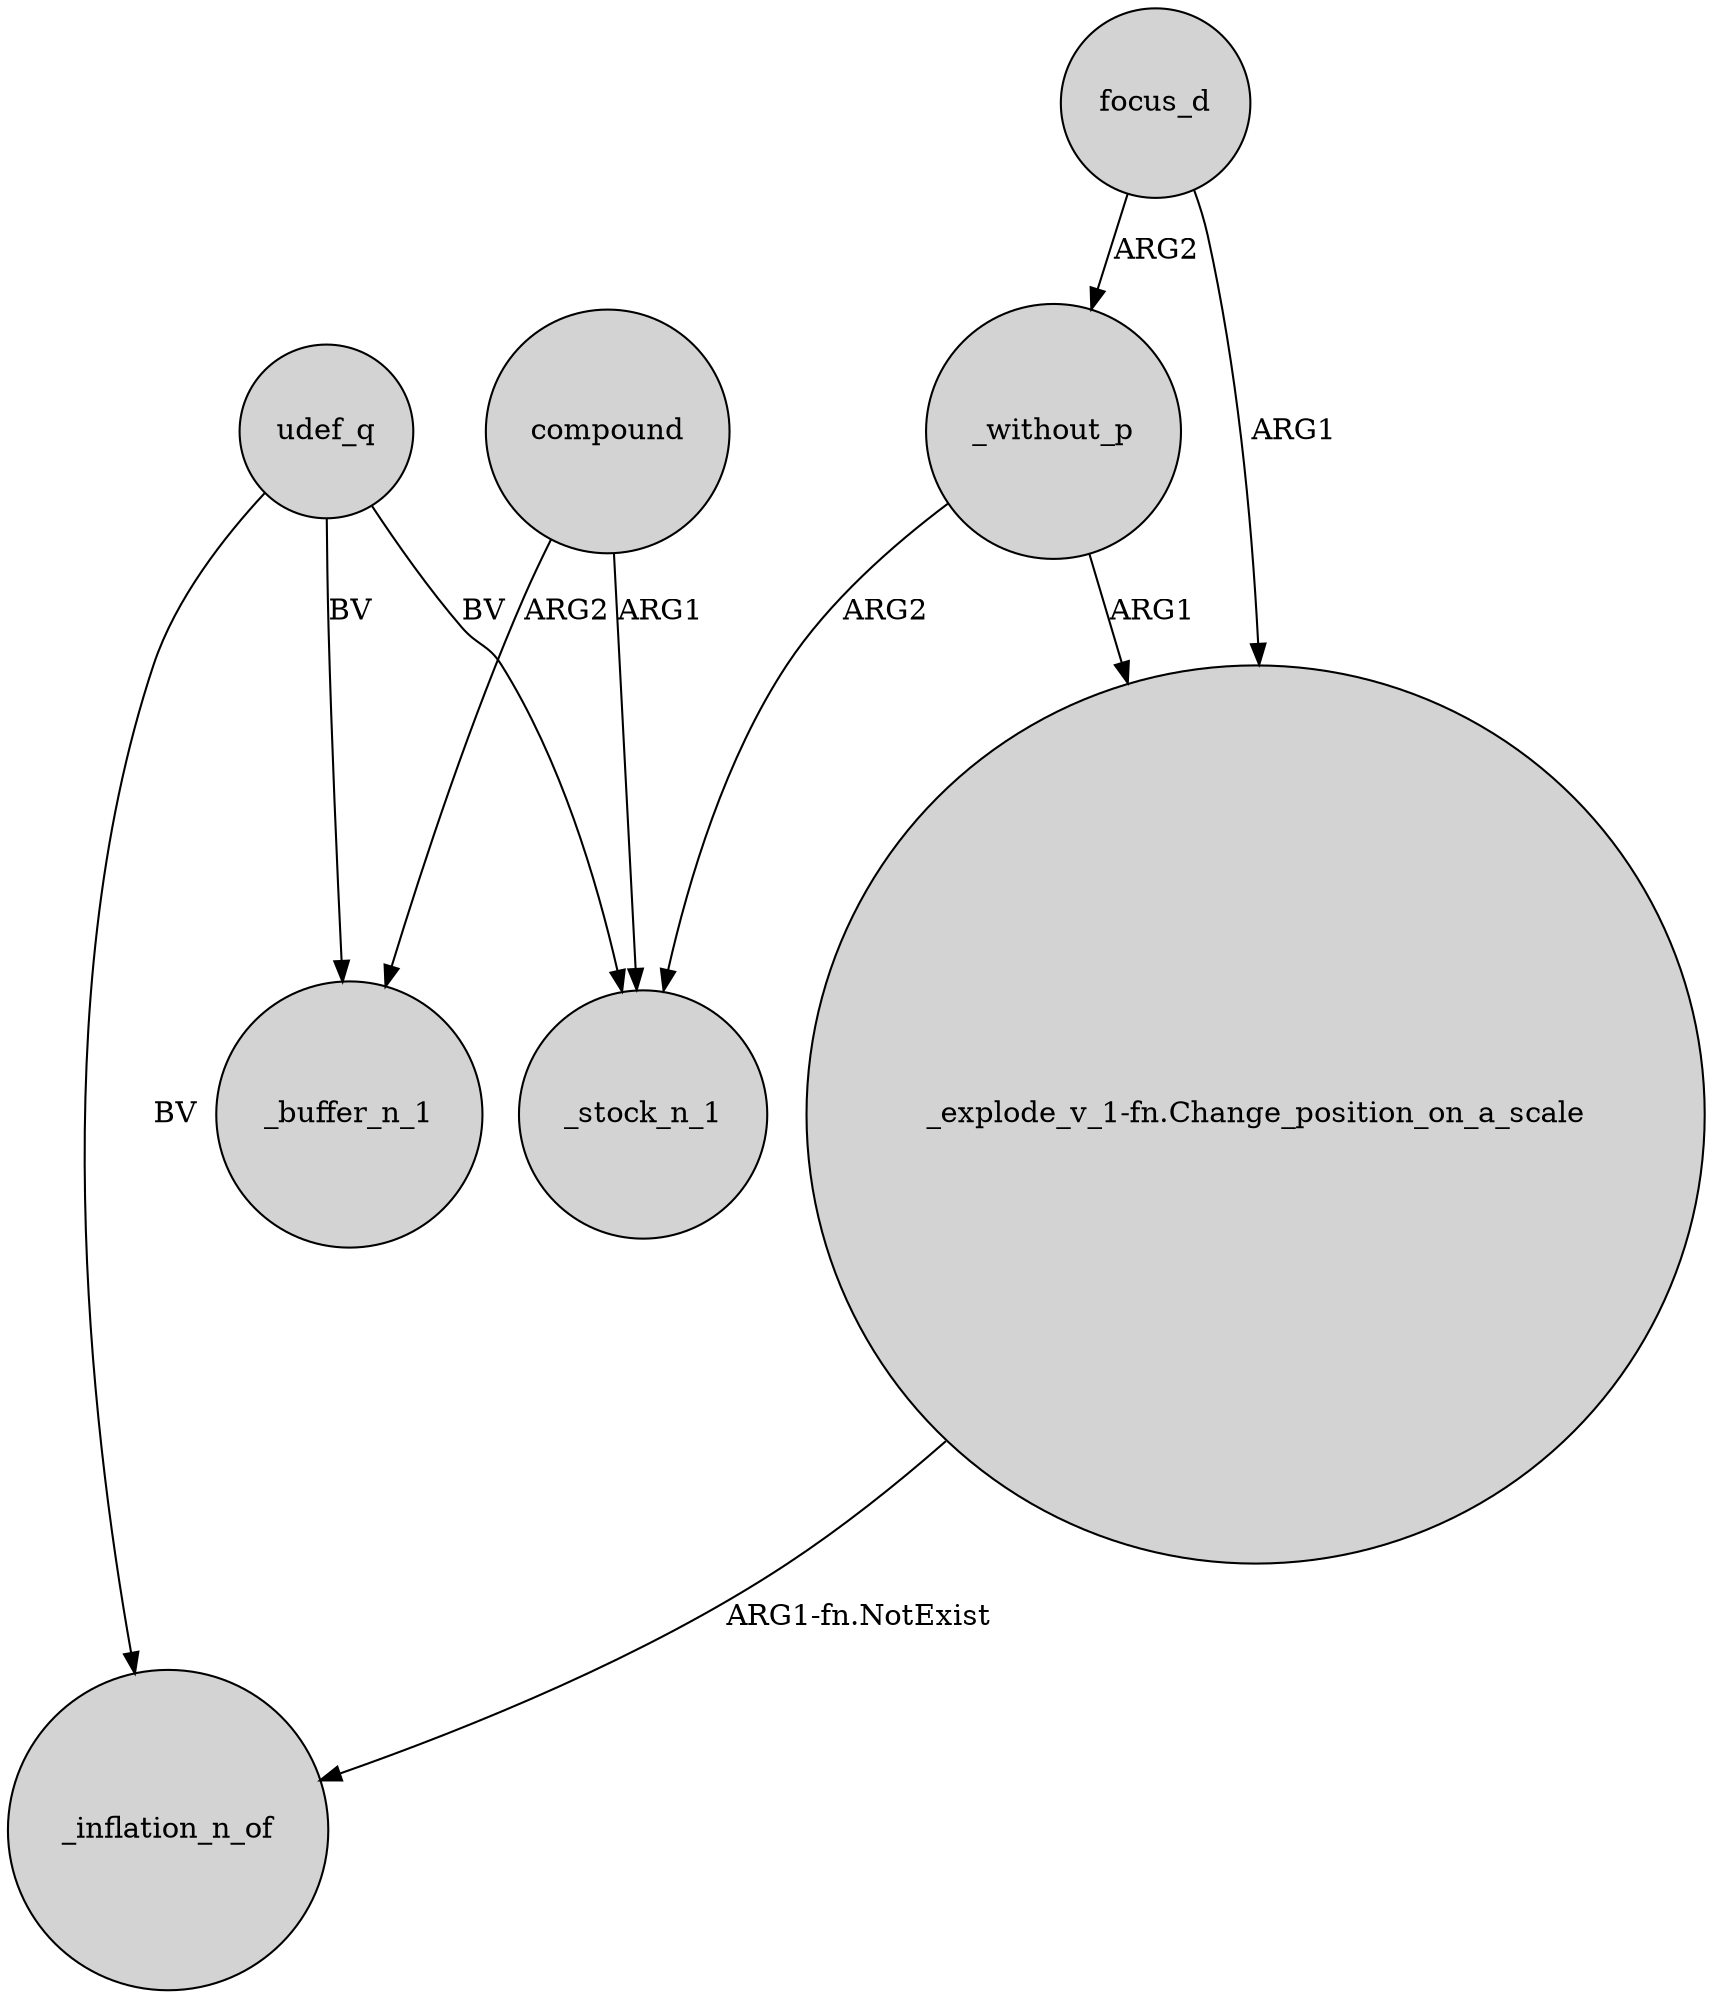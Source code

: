 digraph {
	node [shape=circle style=filled]
	udef_q -> _stock_n_1 [label=BV]
	udef_q -> _inflation_n_of [label=BV]
	compound -> _stock_n_1 [label=ARG1]
	"_explode_v_1-fn.Change_position_on_a_scale" -> _inflation_n_of [label="ARG1-fn.NotExist"]
	focus_d -> _without_p [label=ARG2]
	_without_p -> _stock_n_1 [label=ARG2]
	compound -> _buffer_n_1 [label=ARG2]
	udef_q -> _buffer_n_1 [label=BV]
	focus_d -> "_explode_v_1-fn.Change_position_on_a_scale" [label=ARG1]
	_without_p -> "_explode_v_1-fn.Change_position_on_a_scale" [label=ARG1]
}
